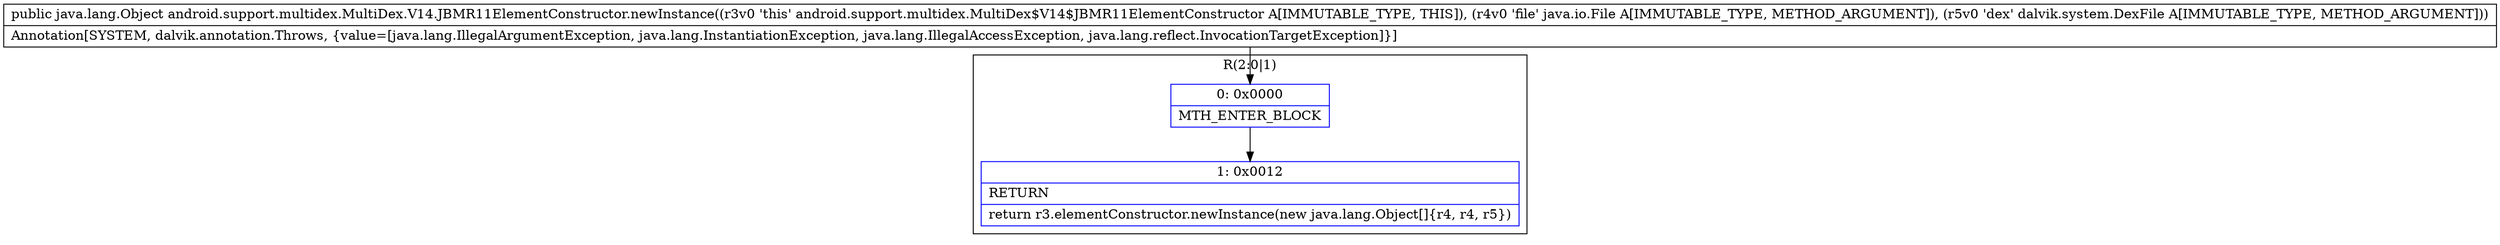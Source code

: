 digraph "CFG forandroid.support.multidex.MultiDex.V14.JBMR11ElementConstructor.newInstance(Ljava\/io\/File;Ldalvik\/system\/DexFile;)Ljava\/lang\/Object;" {
subgraph cluster_Region_2034646959 {
label = "R(2:0|1)";
node [shape=record,color=blue];
Node_0 [shape=record,label="{0\:\ 0x0000|MTH_ENTER_BLOCK\l}"];
Node_1 [shape=record,label="{1\:\ 0x0012|RETURN\l|return r3.elementConstructor.newInstance(new java.lang.Object[]\{r4, r4, r5\})\l}"];
}
MethodNode[shape=record,label="{public java.lang.Object android.support.multidex.MultiDex.V14.JBMR11ElementConstructor.newInstance((r3v0 'this' android.support.multidex.MultiDex$V14$JBMR11ElementConstructor A[IMMUTABLE_TYPE, THIS]), (r4v0 'file' java.io.File A[IMMUTABLE_TYPE, METHOD_ARGUMENT]), (r5v0 'dex' dalvik.system.DexFile A[IMMUTABLE_TYPE, METHOD_ARGUMENT]))  | Annotation[SYSTEM, dalvik.annotation.Throws, \{value=[java.lang.IllegalArgumentException, java.lang.InstantiationException, java.lang.IllegalAccessException, java.lang.reflect.InvocationTargetException]\}]\l}"];
MethodNode -> Node_0;
Node_0 -> Node_1;
}

